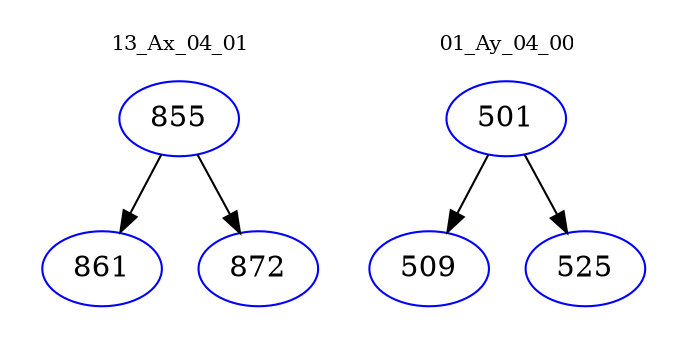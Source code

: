 digraph{
subgraph cluster_0 {
color = white
label = "13_Ax_04_01";
fontsize=10;
T0_855 [label="855", color="blue"]
T0_855 -> T0_861 [color="black"]
T0_861 [label="861", color="blue"]
T0_855 -> T0_872 [color="black"]
T0_872 [label="872", color="blue"]
}
subgraph cluster_1 {
color = white
label = "01_Ay_04_00";
fontsize=10;
T1_501 [label="501", color="blue"]
T1_501 -> T1_509 [color="black"]
T1_509 [label="509", color="blue"]
T1_501 -> T1_525 [color="black"]
T1_525 [label="525", color="blue"]
}
}
